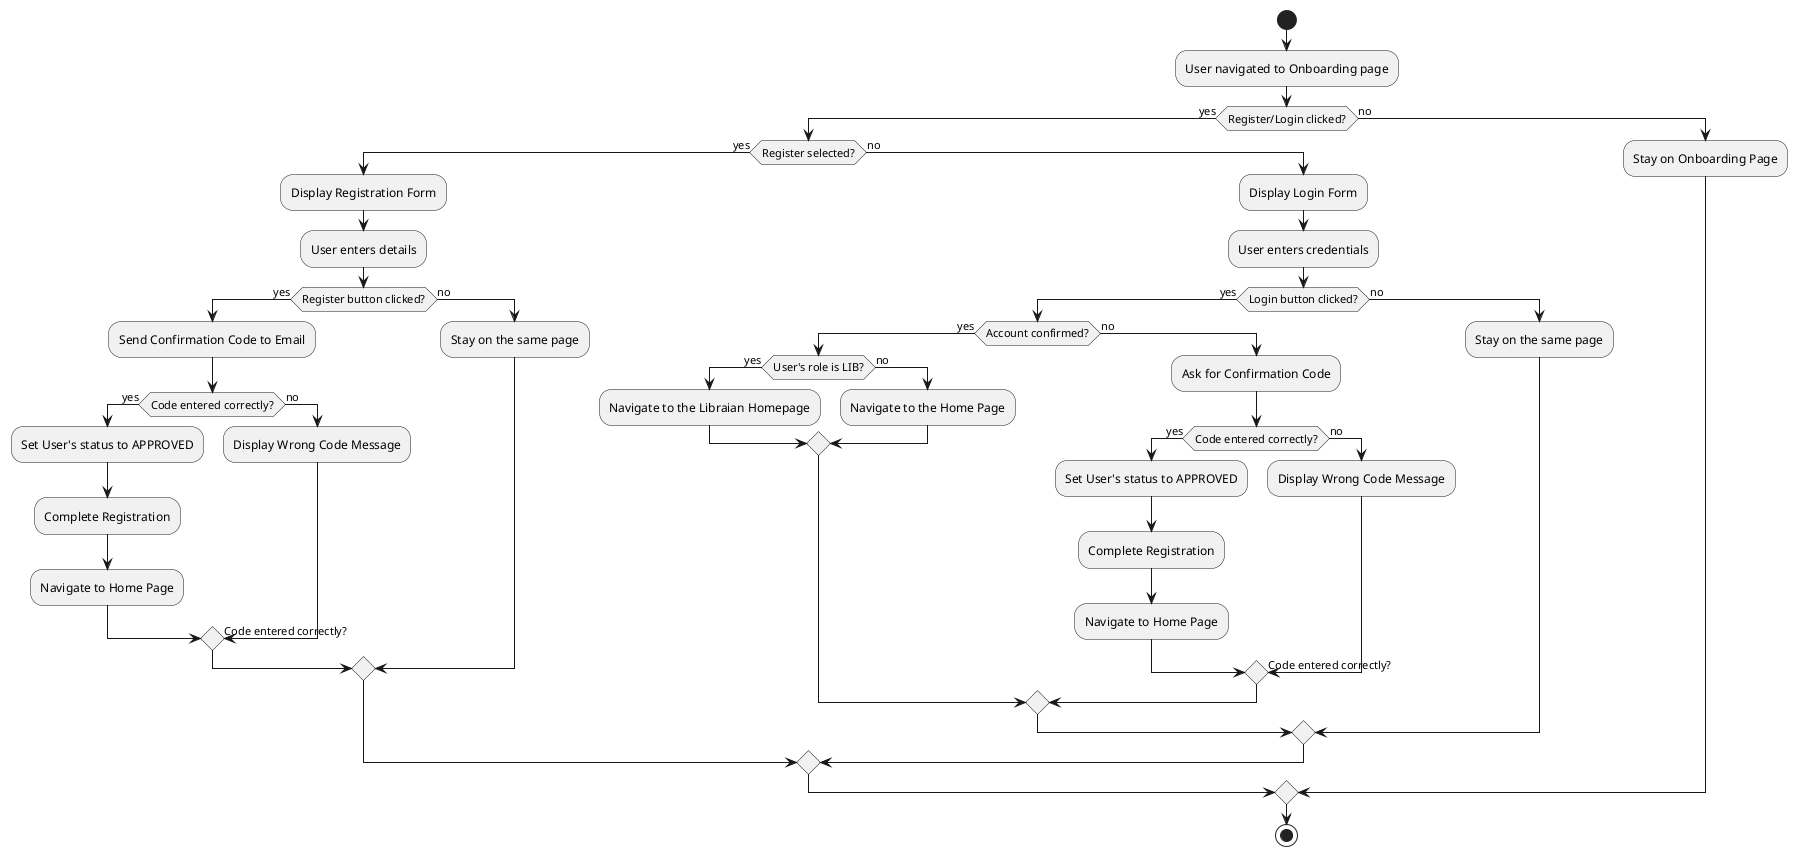 @startuml
start
:User navigated to Onboarding page;
if (Register/Login clicked?) then (yes)
  if (Register selected?) then (yes)
    :Display Registration Form;
    :User enters details;
    if (Register button clicked?) then (yes)
      :Send Confirmation Code to Email;
      if (Code entered correctly?) then (yes)
        :Set User's status to APPROVED;
        :Complete Registration;
        :Navigate to Home Page;
      else (no)
        :Display Wrong Code Message;
        ->Code entered correctly?;
      endif
    else (no)
      :Stay on the same page;
    endif
  else (no)
    :Display Login Form;
    :User enters credentials;
    if (Login button clicked?) then (yes)
      if (Account confirmed?) then (yes)
        if (User's role is LIB?) then (yes)
          :Navigate to the Libraian Homepage;
        else (no)
          :Navigate to the Home Page;
        endif
      else (no)
        :Ask for Confirmation Code;
        if (Code entered correctly?) then (yes)
          :Set User's status to APPROVED;
          :Complete Registration;
          :Navigate to Home Page;
        else (no)
          :Display Wrong Code Message;
          ->Code entered correctly?;
        endif
      endif
    else (no)
      :Stay on the same page;
    endif
  endif
else (no)
  :Stay on Onboarding Page;
endif
stop

@enduml

